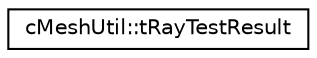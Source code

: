 digraph "Graphical Class Hierarchy"
{
 // LATEX_PDF_SIZE
  edge [fontname="Helvetica",fontsize="10",labelfontname="Helvetica",labelfontsize="10"];
  node [fontname="Helvetica",fontsize="10",shape=record];
  rankdir="LR";
  Node0 [label="cMeshUtil::tRayTestResult",height=0.2,width=0.4,color="black", fillcolor="white", style="filled",URL="$structc_mesh_util_1_1t_ray_test_result.html",tooltip=" "];
}
